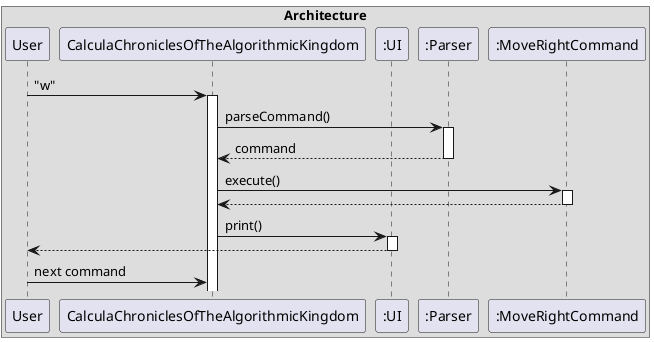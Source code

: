 @startuml
box Architecture
participant "User" as user
participant "CalculaChroniclesOfTheAlgorithmicKingdom" as main
participant ":UI" as ui
participant ":Parser" as parser
participant ":MoveRightCommand" as command

user -> main : "w"
activate main
main -> parser : parseCommand()
activate parser
parser --> main : command
deactivate parser
main -> command : execute()
activate command
command --> main
deactivate command
main -> ui : print()
activate ui
ui --> user
deactivate ui
user -> main : next command

end box
@enduml